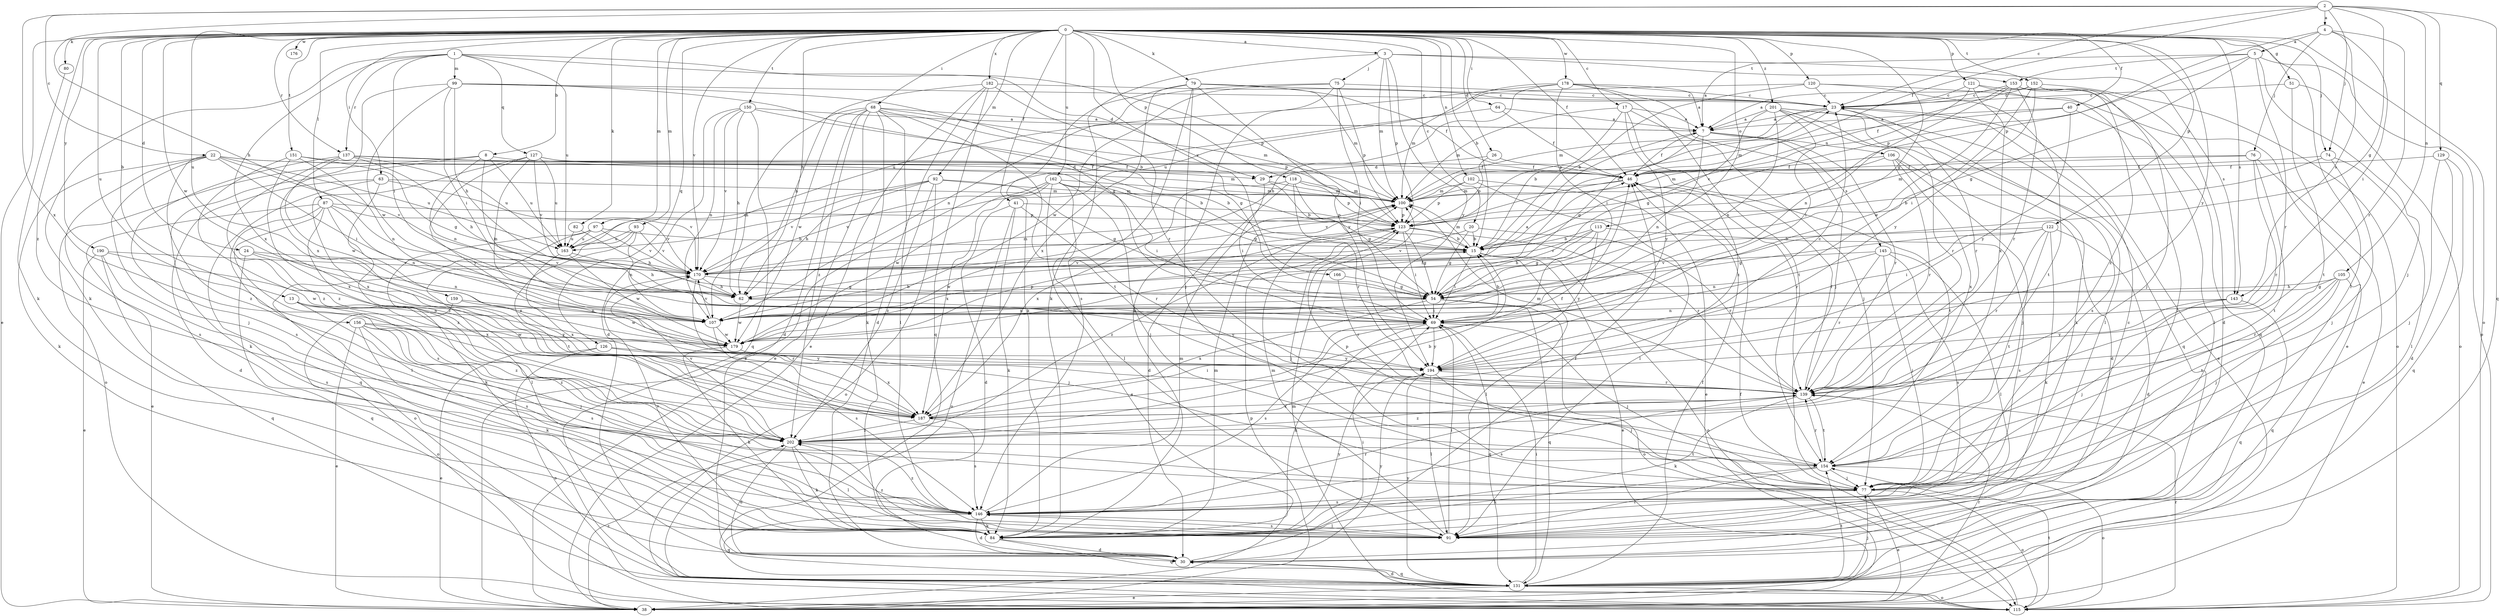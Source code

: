 strict digraph  {
0;
1;
2;
3;
4;
5;
7;
8;
13;
15;
17;
20;
22;
23;
24;
26;
29;
30;
38;
40;
41;
46;
51;
54;
62;
63;
64;
68;
69;
74;
75;
76;
77;
79;
80;
82;
84;
87;
91;
92;
93;
97;
99;
100;
102;
105;
106;
107;
113;
115;
118;
120;
121;
122;
123;
126;
127;
129;
131;
137;
139;
143;
145;
146;
150;
151;
152;
153;
154;
156;
159;
162;
163;
166;
170;
176;
178;
179;
182;
187;
190;
194;
201;
202;
0 -> 3  [label=a];
0 -> 8  [label=b];
0 -> 13  [label=b];
0 -> 15  [label=b];
0 -> 17  [label=c];
0 -> 20  [label=c];
0 -> 24  [label=d];
0 -> 26  [label=d];
0 -> 38  [label=e];
0 -> 40  [label=f];
0 -> 41  [label=f];
0 -> 46  [label=f];
0 -> 51  [label=g];
0 -> 54  [label=g];
0 -> 62  [label=h];
0 -> 63  [label=i];
0 -> 64  [label=i];
0 -> 68  [label=i];
0 -> 74  [label=j];
0 -> 79  [label=k];
0 -> 80  [label=k];
0 -> 82  [label=k];
0 -> 87  [label=l];
0 -> 91  [label=l];
0 -> 92  [label=m];
0 -> 93  [label=m];
0 -> 97  [label=m];
0 -> 102  [label=n];
0 -> 113  [label=o];
0 -> 115  [label=o];
0 -> 118  [label=p];
0 -> 120  [label=p];
0 -> 121  [label=p];
0 -> 122  [label=p];
0 -> 126  [label=q];
0 -> 137  [label=r];
0 -> 143  [label=s];
0 -> 150  [label=t];
0 -> 151  [label=t];
0 -> 152  [label=t];
0 -> 156  [label=u];
0 -> 159  [label=u];
0 -> 162  [label=u];
0 -> 166  [label=v];
0 -> 170  [label=v];
0 -> 176  [label=w];
0 -> 178  [label=w];
0 -> 179  [label=w];
0 -> 182  [label=x];
0 -> 190  [label=y];
0 -> 194  [label=y];
0 -> 201  [label=z];
0 -> 202  [label=z];
1 -> 29  [label=d];
1 -> 69  [label=i];
1 -> 84  [label=k];
1 -> 99  [label=m];
1 -> 123  [label=p];
1 -> 127  [label=q];
1 -> 137  [label=r];
1 -> 163  [label=u];
1 -> 187  [label=x];
2 -> 4  [label=a];
2 -> 22  [label=c];
2 -> 23  [label=c];
2 -> 46  [label=f];
2 -> 54  [label=g];
2 -> 62  [label=h];
2 -> 74  [label=j];
2 -> 105  [label=n];
2 -> 129  [label=q];
2 -> 131  [label=q];
2 -> 187  [label=x];
3 -> 75  [label=j];
3 -> 84  [label=k];
3 -> 100  [label=m];
3 -> 123  [label=p];
3 -> 143  [label=s];
3 -> 153  [label=t];
3 -> 194  [label=y];
4 -> 5  [label=a];
4 -> 69  [label=i];
4 -> 76  [label=j];
4 -> 123  [label=p];
4 -> 139  [label=r];
4 -> 143  [label=s];
5 -> 7  [label=a];
5 -> 54  [label=g];
5 -> 77  [label=j];
5 -> 115  [label=o];
5 -> 123  [label=p];
5 -> 139  [label=r];
5 -> 153  [label=t];
7 -> 46  [label=f];
7 -> 54  [label=g];
7 -> 106  [label=n];
7 -> 107  [label=n];
7 -> 139  [label=r];
7 -> 145  [label=s];
8 -> 46  [label=f];
8 -> 69  [label=i];
8 -> 84  [label=k];
8 -> 107  [label=n];
8 -> 115  [label=o];
8 -> 163  [label=u];
13 -> 107  [label=n];
13 -> 146  [label=s];
13 -> 194  [label=y];
13 -> 202  [label=z];
15 -> 23  [label=c];
15 -> 38  [label=e];
15 -> 69  [label=i];
15 -> 91  [label=l];
15 -> 100  [label=m];
15 -> 115  [label=o];
15 -> 170  [label=v];
17 -> 7  [label=a];
17 -> 15  [label=b];
17 -> 77  [label=j];
17 -> 100  [label=m];
17 -> 194  [label=y];
17 -> 202  [label=z];
20 -> 15  [label=b];
20 -> 54  [label=g];
20 -> 139  [label=r];
20 -> 170  [label=v];
22 -> 29  [label=d];
22 -> 69  [label=i];
22 -> 77  [label=j];
22 -> 84  [label=k];
22 -> 100  [label=m];
22 -> 146  [label=s];
22 -> 163  [label=u];
22 -> 170  [label=v];
22 -> 202  [label=z];
23 -> 7  [label=a];
23 -> 38  [label=e];
23 -> 100  [label=m];
23 -> 123  [label=p];
23 -> 139  [label=r];
23 -> 146  [label=s];
24 -> 107  [label=n];
24 -> 131  [label=q];
24 -> 170  [label=v];
24 -> 187  [label=x];
26 -> 29  [label=d];
26 -> 123  [label=p];
26 -> 154  [label=t];
29 -> 15  [label=b];
29 -> 69  [label=i];
29 -> 100  [label=m];
30 -> 69  [label=i];
30 -> 131  [label=q];
30 -> 194  [label=y];
38 -> 123  [label=p];
38 -> 139  [label=r];
38 -> 202  [label=z];
40 -> 7  [label=a];
40 -> 91  [label=l];
40 -> 100  [label=m];
40 -> 194  [label=y];
41 -> 30  [label=d];
41 -> 84  [label=k];
41 -> 115  [label=o];
41 -> 123  [label=p];
41 -> 139  [label=r];
46 -> 100  [label=m];
46 -> 139  [label=r];
46 -> 170  [label=v];
51 -> 23  [label=c];
51 -> 115  [label=o];
51 -> 154  [label=t];
54 -> 69  [label=i];
54 -> 107  [label=n];
54 -> 115  [label=o];
54 -> 131  [label=q];
54 -> 187  [label=x];
62 -> 179  [label=w];
62 -> 194  [label=y];
63 -> 30  [label=d];
63 -> 100  [label=m];
63 -> 131  [label=q];
63 -> 170  [label=v];
63 -> 202  [label=z];
64 -> 7  [label=a];
64 -> 38  [label=e];
64 -> 46  [label=f];
68 -> 7  [label=a];
68 -> 30  [label=d];
68 -> 38  [label=e];
68 -> 84  [label=k];
68 -> 91  [label=l];
68 -> 100  [label=m];
68 -> 107  [label=n];
68 -> 123  [label=p];
68 -> 154  [label=t];
68 -> 179  [label=w];
68 -> 202  [label=z];
69 -> 15  [label=b];
69 -> 77  [label=j];
69 -> 84  [label=k];
69 -> 131  [label=q];
69 -> 146  [label=s];
69 -> 194  [label=y];
74 -> 15  [label=b];
74 -> 46  [label=f];
74 -> 77  [label=j];
74 -> 91  [label=l];
75 -> 23  [label=c];
75 -> 69  [label=i];
75 -> 84  [label=k];
75 -> 107  [label=n];
75 -> 123  [label=p];
75 -> 179  [label=w];
76 -> 38  [label=e];
76 -> 46  [label=f];
76 -> 100  [label=m];
76 -> 139  [label=r];
76 -> 154  [label=t];
77 -> 38  [label=e];
77 -> 115  [label=o];
77 -> 146  [label=s];
79 -> 23  [label=c];
79 -> 46  [label=f];
79 -> 77  [label=j];
79 -> 84  [label=k];
79 -> 100  [label=m];
79 -> 146  [label=s];
79 -> 187  [label=x];
79 -> 194  [label=y];
80 -> 84  [label=k];
82 -> 62  [label=h];
82 -> 163  [label=u];
84 -> 30  [label=d];
84 -> 46  [label=f];
84 -> 100  [label=m];
84 -> 131  [label=q];
84 -> 170  [label=v];
84 -> 194  [label=y];
87 -> 38  [label=e];
87 -> 91  [label=l];
87 -> 107  [label=n];
87 -> 123  [label=p];
87 -> 146  [label=s];
87 -> 170  [label=v];
87 -> 187  [label=x];
87 -> 202  [label=z];
91 -> 23  [label=c];
91 -> 69  [label=i];
91 -> 100  [label=m];
91 -> 146  [label=s];
91 -> 202  [label=z];
92 -> 54  [label=g];
92 -> 62  [label=h];
92 -> 100  [label=m];
92 -> 115  [label=o];
92 -> 163  [label=u];
92 -> 170  [label=v];
92 -> 202  [label=z];
93 -> 107  [label=n];
93 -> 115  [label=o];
93 -> 154  [label=t];
93 -> 163  [label=u];
93 -> 170  [label=v];
97 -> 15  [label=b];
97 -> 84  [label=k];
97 -> 91  [label=l];
97 -> 163  [label=u];
97 -> 170  [label=v];
99 -> 15  [label=b];
99 -> 23  [label=c];
99 -> 54  [label=g];
99 -> 62  [label=h];
99 -> 69  [label=i];
99 -> 179  [label=w];
99 -> 187  [label=x];
100 -> 123  [label=p];
102 -> 38  [label=e];
102 -> 91  [label=l];
102 -> 100  [label=m];
102 -> 123  [label=p];
105 -> 54  [label=g];
105 -> 62  [label=h];
105 -> 77  [label=j];
105 -> 131  [label=q];
105 -> 139  [label=r];
105 -> 154  [label=t];
106 -> 30  [label=d];
106 -> 46  [label=f];
106 -> 77  [label=j];
106 -> 100  [label=m];
106 -> 139  [label=r];
106 -> 187  [label=x];
107 -> 7  [label=a];
107 -> 15  [label=b];
107 -> 146  [label=s];
107 -> 170  [label=v];
107 -> 179  [label=w];
113 -> 15  [label=b];
113 -> 54  [label=g];
113 -> 62  [label=h];
113 -> 146  [label=s];
113 -> 170  [label=v];
113 -> 194  [label=y];
115 -> 46  [label=f];
115 -> 100  [label=m];
115 -> 139  [label=r];
115 -> 154  [label=t];
118 -> 30  [label=d];
118 -> 54  [label=g];
118 -> 100  [label=m];
118 -> 123  [label=p];
118 -> 139  [label=r];
118 -> 187  [label=x];
120 -> 15  [label=b];
120 -> 23  [label=c];
120 -> 38  [label=e];
120 -> 154  [label=t];
120 -> 163  [label=u];
121 -> 23  [label=c];
121 -> 91  [label=l];
121 -> 131  [label=q];
121 -> 170  [label=v];
121 -> 187  [label=x];
122 -> 15  [label=b];
122 -> 30  [label=d];
122 -> 54  [label=g];
122 -> 69  [label=i];
122 -> 84  [label=k];
122 -> 139  [label=r];
122 -> 154  [label=t];
123 -> 15  [label=b];
123 -> 54  [label=g];
123 -> 69  [label=i];
123 -> 77  [label=j];
123 -> 139  [label=r];
123 -> 179  [label=w];
123 -> 202  [label=z];
126 -> 38  [label=e];
126 -> 115  [label=o];
126 -> 187  [label=x];
126 -> 194  [label=y];
127 -> 15  [label=b];
127 -> 46  [label=f];
127 -> 107  [label=n];
127 -> 163  [label=u];
127 -> 170  [label=v];
127 -> 187  [label=x];
127 -> 194  [label=y];
129 -> 30  [label=d];
129 -> 46  [label=f];
129 -> 77  [label=j];
129 -> 131  [label=q];
131 -> 30  [label=d];
131 -> 38  [label=e];
131 -> 46  [label=f];
131 -> 69  [label=i];
131 -> 77  [label=j];
131 -> 115  [label=o];
131 -> 154  [label=t];
131 -> 194  [label=y];
137 -> 15  [label=b];
137 -> 46  [label=f];
137 -> 62  [label=h];
137 -> 146  [label=s];
137 -> 163  [label=u];
137 -> 179  [label=w];
137 -> 202  [label=z];
139 -> 46  [label=f];
139 -> 84  [label=k];
139 -> 100  [label=m];
139 -> 146  [label=s];
139 -> 154  [label=t];
139 -> 187  [label=x];
139 -> 202  [label=z];
143 -> 77  [label=j];
143 -> 107  [label=n];
143 -> 131  [label=q];
143 -> 194  [label=y];
145 -> 77  [label=j];
145 -> 91  [label=l];
145 -> 107  [label=n];
145 -> 139  [label=r];
145 -> 146  [label=s];
145 -> 170  [label=v];
146 -> 30  [label=d];
146 -> 84  [label=k];
146 -> 91  [label=l];
146 -> 100  [label=m];
146 -> 131  [label=q];
146 -> 139  [label=r];
146 -> 202  [label=z];
150 -> 7  [label=a];
150 -> 30  [label=d];
150 -> 54  [label=g];
150 -> 62  [label=h];
150 -> 107  [label=n];
150 -> 131  [label=q];
150 -> 170  [label=v];
151 -> 46  [label=f];
151 -> 54  [label=g];
151 -> 107  [label=n];
151 -> 187  [label=x];
151 -> 202  [label=z];
152 -> 7  [label=a];
152 -> 23  [label=c];
152 -> 30  [label=d];
152 -> 69  [label=i];
152 -> 115  [label=o];
152 -> 194  [label=y];
153 -> 23  [label=c];
153 -> 46  [label=f];
153 -> 77  [label=j];
153 -> 107  [label=n];
153 -> 139  [label=r];
153 -> 179  [label=w];
153 -> 202  [label=z];
154 -> 77  [label=j];
154 -> 84  [label=k];
154 -> 91  [label=l];
154 -> 115  [label=o];
154 -> 123  [label=p];
154 -> 139  [label=r];
156 -> 38  [label=e];
156 -> 77  [label=j];
156 -> 84  [label=k];
156 -> 139  [label=r];
156 -> 146  [label=s];
156 -> 179  [label=w];
156 -> 202  [label=z];
159 -> 107  [label=n];
159 -> 115  [label=o];
159 -> 179  [label=w];
162 -> 38  [label=e];
162 -> 54  [label=g];
162 -> 69  [label=i];
162 -> 77  [label=j];
162 -> 91  [label=l];
162 -> 100  [label=m];
162 -> 170  [label=v];
162 -> 179  [label=w];
162 -> 187  [label=x];
163 -> 62  [label=h];
163 -> 179  [label=w];
163 -> 187  [label=x];
166 -> 54  [label=g];
166 -> 139  [label=r];
170 -> 54  [label=g];
170 -> 62  [label=h];
170 -> 77  [label=j];
170 -> 100  [label=m];
178 -> 7  [label=a];
178 -> 23  [label=c];
178 -> 62  [label=h];
178 -> 69  [label=i];
178 -> 77  [label=j];
178 -> 100  [label=m];
178 -> 154  [label=t];
178 -> 163  [label=u];
179 -> 46  [label=f];
179 -> 84  [label=k];
179 -> 123  [label=p];
179 -> 194  [label=y];
182 -> 23  [label=c];
182 -> 30  [label=d];
182 -> 38  [label=e];
182 -> 62  [label=h];
182 -> 131  [label=q];
182 -> 139  [label=r];
187 -> 46  [label=f];
187 -> 69  [label=i];
187 -> 146  [label=s];
187 -> 202  [label=z];
190 -> 38  [label=e];
190 -> 131  [label=q];
190 -> 146  [label=s];
190 -> 170  [label=v];
190 -> 179  [label=w];
194 -> 23  [label=c];
194 -> 77  [label=j];
194 -> 91  [label=l];
194 -> 139  [label=r];
201 -> 7  [label=a];
201 -> 54  [label=g];
201 -> 69  [label=i];
201 -> 84  [label=k];
201 -> 91  [label=l];
201 -> 107  [label=n];
201 -> 131  [label=q];
201 -> 139  [label=r];
202 -> 15  [label=b];
202 -> 30  [label=d];
202 -> 84  [label=k];
202 -> 91  [label=l];
202 -> 154  [label=t];
202 -> 170  [label=v];
}
